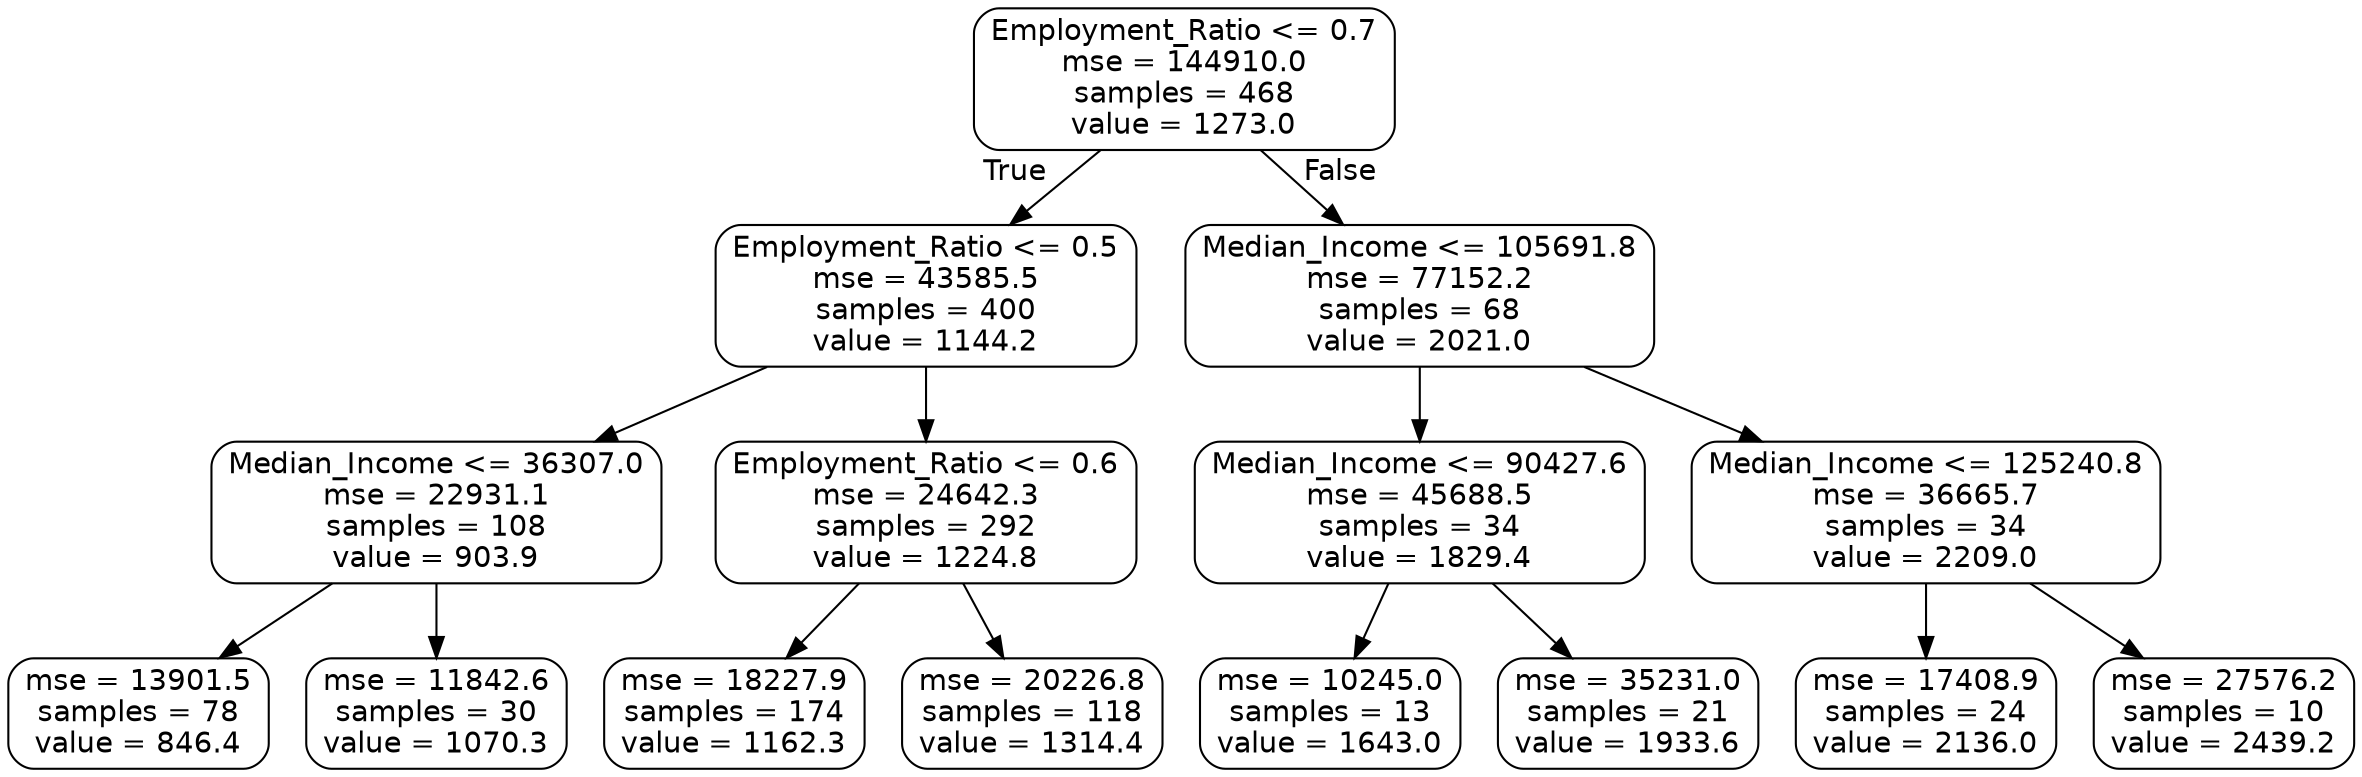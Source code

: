 digraph Tree {
node [shape=box, style="rounded", color="black", fontname=helvetica] ;
edge [fontname=helvetica] ;
0 [label="Employment_Ratio <= 0.7\nmse = 144910.0\nsamples = 468\nvalue = 1273.0"] ;
1 [label="Employment_Ratio <= 0.5\nmse = 43585.5\nsamples = 400\nvalue = 1144.2"] ;
0 -> 1 [labeldistance=2.5, labelangle=45, headlabel="True"] ;
2 [label="Median_Income <= 36307.0\nmse = 22931.1\nsamples = 108\nvalue = 903.9"] ;
1 -> 2 ;
3 [label="mse = 13901.5\nsamples = 78\nvalue = 846.4"] ;
2 -> 3 ;
4 [label="mse = 11842.6\nsamples = 30\nvalue = 1070.3"] ;
2 -> 4 ;
5 [label="Employment_Ratio <= 0.6\nmse = 24642.3\nsamples = 292\nvalue = 1224.8"] ;
1 -> 5 ;
6 [label="mse = 18227.9\nsamples = 174\nvalue = 1162.3"] ;
5 -> 6 ;
7 [label="mse = 20226.8\nsamples = 118\nvalue = 1314.4"] ;
5 -> 7 ;
8 [label="Median_Income <= 105691.8\nmse = 77152.2\nsamples = 68\nvalue = 2021.0"] ;
0 -> 8 [labeldistance=2.5, labelangle=-45, headlabel="False"] ;
9 [label="Median_Income <= 90427.6\nmse = 45688.5\nsamples = 34\nvalue = 1829.4"] ;
8 -> 9 ;
10 [label="mse = 10245.0\nsamples = 13\nvalue = 1643.0"] ;
9 -> 10 ;
11 [label="mse = 35231.0\nsamples = 21\nvalue = 1933.6"] ;
9 -> 11 ;
12 [label="Median_Income <= 125240.8\nmse = 36665.7\nsamples = 34\nvalue = 2209.0"] ;
8 -> 12 ;
13 [label="mse = 17408.9\nsamples = 24\nvalue = 2136.0"] ;
12 -> 13 ;
14 [label="mse = 27576.2\nsamples = 10\nvalue = 2439.2"] ;
12 -> 14 ;
}